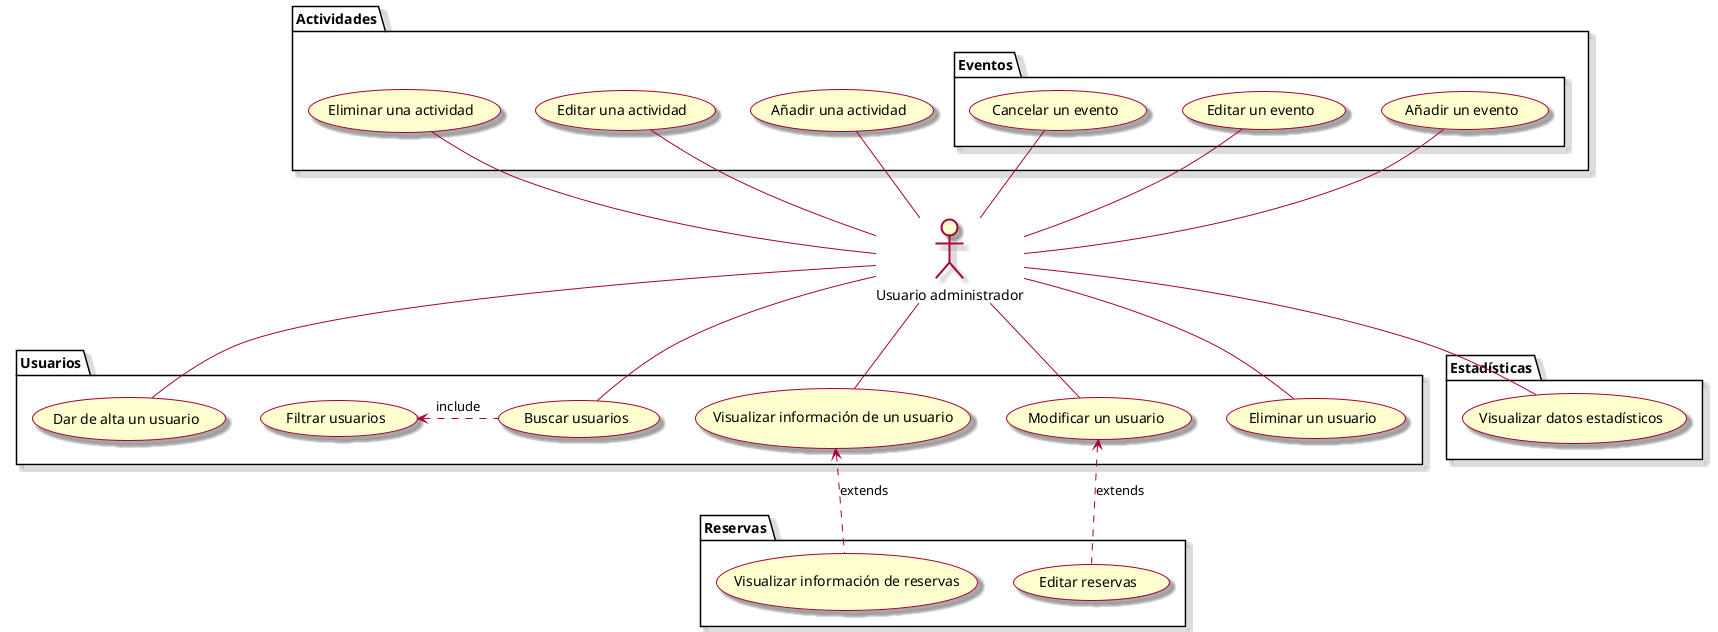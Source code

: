 @startuml

skin rose

actor “Usuario administrador” as main

package “Actividades” {
  main -up- (Añadir una actividad)
  main -up- (Editar una actividad)
  main -up- (Eliminar una actividad)

  package “Eventos” {
    main -up- (Añadir un evento)
    main -up- (Editar un evento)
    main -up- (Cancelar un evento)
  }
}

package “Usuarios” {
  main -- (Buscar usuarios)
  (Buscar usuarios) .left.> (Filtrar usuarios) : include
  main -- (Visualizar información de un usuario)
  main -- (Modificar un usuario)
  main -- (Eliminar un usuario)
  main-left-(Dar de alta un usuario)
}


package “Reservas” {
  (Editar reservas) .up.> (Modificar un usuario) : extends
  (Visualizar información de reservas) .up.> (Visualizar información de un usuario) : extends
}

package “Estadísticas” {
  main -- (Visualizar datos estadísticos)
}


@enduml